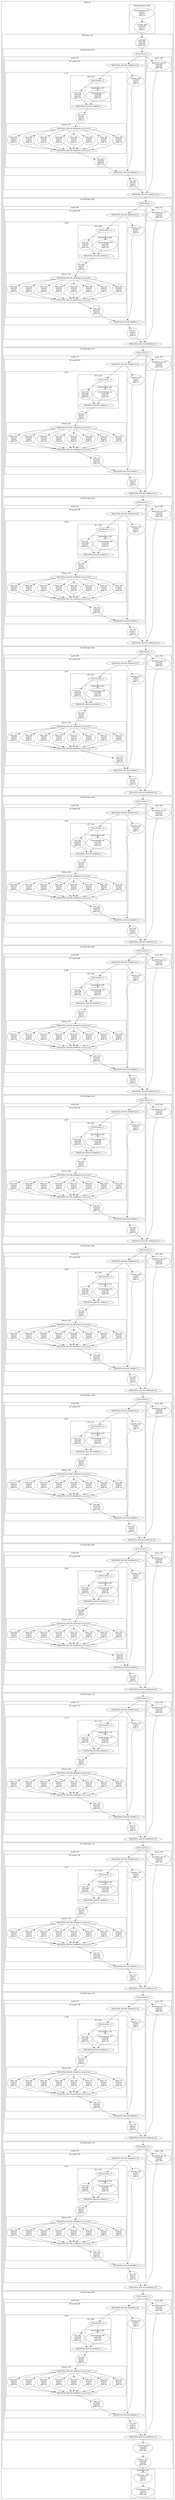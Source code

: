 digraph streamit {
subgraph cluster_node1 {
 label="DES_25";
subgraph cluster_node2 {
 label="PlainTextSource_466";
node3 [ label="RandomSource_467\npush=1\npop=0\npeek =0" ]
node4 [ label="IntoBits_468\npush=32\npop=1\npeek =1" ]
node3 -> node4
}
subgraph cluster_node5 {
 label="DEScoder_321";
node6 [ label="doIP_469\npush=64\npop=64\npeek =64" ]
subgraph cluster_node7 {
 label="SP_DEScoder_470";
node8 [ label="DUPLICATE(1,1)" ]
node9 [ label="WEIGHTED_ROUND_ROBIN(32,32)" ]
subgraph cluster_node10 {
 label="nextR_471";
subgraph cluster_node11 {
 label="SP_nextR_472";
node12 [ label="WEIGHTED_ROUND_ROBIN(32,32)" ]
node13 [ label="WEIGHTED_ROUND_ROBIN(1,1)" ]
subgraph cluster_node14 {
 label="f_473";
subgraph cluster_node15 {
 label="SP_f_474";
node16 [ label="DUPLICATE(1,1)" ]
node17 [ label="WEIGHTED_ROUND_ROBIN(1,1)" ]
node18 [ label="doE_475\npush=48\npop=32\npeek =32" ]
node16 -> node18
node18 -> node17
subgraph cluster_node19 {
 label="KeySchedule_476";
node20 [ label="f_KeySchedule_477\npush=48\npop=32\npeek =32" ]
}
node16 -> node20
node20 -> node17
}
node21 [ label="Xor_478\npush=1\npop=2\npeek =2" ]
node17 -> node21
subgraph cluster_node22 {
 label="Sboxes_323";
node23 [ label="WEIGHTED_ROUND_ROBIN(6,6,6,6,6,6,6,6)" ]
node24 [ label="WEIGHTED_ROUND_ROBIN(4,4,4,4,4,4,4,4)" ]
node25 [ label="Sbox_479\npush=4\npop=6\npeek =6" ]
node23 -> node25
node25 -> node24
node26 [ label="Sbox_480\npush=4\npop=6\npeek =6" ]
node23 -> node26
node26 -> node24
node27 [ label="Sbox_481\npush=4\npop=6\npeek =6" ]
node23 -> node27
node27 -> node24
node28 [ label="Sbox_482\npush=4\npop=6\npeek =6" ]
node23 -> node28
node28 -> node24
node29 [ label="Sbox_483\npush=4\npop=6\npeek =6" ]
node23 -> node29
node29 -> node24
node30 [ label="Sbox_484\npush=4\npop=6\npeek =6" ]
node23 -> node30
node30 -> node24
node31 [ label="Sbox_485\npush=4\npop=6\npeek =6" ]
node23 -> node31
node31 -> node24
node32 [ label="Sbox_486\npush=4\npop=6\npeek =6" ]
node23 -> node32
node32 -> node24
}
node21 -> node23
node33 [ label="doP_487\npush=32\npop=32\npeek =32" ]
node24 -> node33
}
node12 -> node16
node33 -> node13
node34 [ label="Identity_488\npush=1\npop=1\npeek =1" ]
node12 -> node34
node34 -> node13
}
node35 [ label="Xor_489\npush=1\npop=2\npeek =2" ]
node13 -> node35
}
node8 -> node12
node35 -> node9
subgraph cluster_node36 {
 label="nextL_490";
node37 [ label="AnonFilter_a0_491\npush=32\npop=64\npeek =64" ]
}
node8 -> node37
node37 -> node9
}
node6 -> node8
subgraph cluster_node38 {
 label="SP_DEScoder_492";
node39 [ label="DUPLICATE(1,1)" ]
node40 [ label="WEIGHTED_ROUND_ROBIN(32,32)" ]
subgraph cluster_node41 {
 label="nextR_493";
subgraph cluster_node42 {
 label="SP_nextR_494";
node43 [ label="WEIGHTED_ROUND_ROBIN(32,32)" ]
node44 [ label="WEIGHTED_ROUND_ROBIN(1,1)" ]
subgraph cluster_node45 {
 label="f_495";
subgraph cluster_node46 {
 label="SP_f_496";
node47 [ label="DUPLICATE(1,1)" ]
node48 [ label="WEIGHTED_ROUND_ROBIN(1,1)" ]
node49 [ label="doE_497\npush=48\npop=32\npeek =32" ]
node47 -> node49
node49 -> node48
subgraph cluster_node50 {
 label="KeySchedule_498";
node51 [ label="f_KeySchedule_499\npush=48\npop=32\npeek =32" ]
}
node47 -> node51
node51 -> node48
}
node52 [ label="Xor_500\npush=1\npop=2\npeek =2" ]
node48 -> node52
subgraph cluster_node53 {
 label="Sboxes_332";
node54 [ label="WEIGHTED_ROUND_ROBIN(6,6,6,6,6,6,6,6)" ]
node55 [ label="WEIGHTED_ROUND_ROBIN(4,4,4,4,4,4,4,4)" ]
node56 [ label="Sbox_501\npush=4\npop=6\npeek =6" ]
node54 -> node56
node56 -> node55
node57 [ label="Sbox_502\npush=4\npop=6\npeek =6" ]
node54 -> node57
node57 -> node55
node58 [ label="Sbox_503\npush=4\npop=6\npeek =6" ]
node54 -> node58
node58 -> node55
node59 [ label="Sbox_504\npush=4\npop=6\npeek =6" ]
node54 -> node59
node59 -> node55
node60 [ label="Sbox_505\npush=4\npop=6\npeek =6" ]
node54 -> node60
node60 -> node55
node61 [ label="Sbox_506\npush=4\npop=6\npeek =6" ]
node54 -> node61
node61 -> node55
node62 [ label="Sbox_507\npush=4\npop=6\npeek =6" ]
node54 -> node62
node62 -> node55
node63 [ label="Sbox_508\npush=4\npop=6\npeek =6" ]
node54 -> node63
node63 -> node55
}
node52 -> node54
node64 [ label="doP_509\npush=32\npop=32\npeek =32" ]
node55 -> node64
}
node43 -> node47
node64 -> node44
node65 [ label="Identity_510\npush=1\npop=1\npeek =1" ]
node43 -> node65
node65 -> node44
}
node66 [ label="Xor_511\npush=1\npop=2\npeek =2" ]
node44 -> node66
}
node39 -> node43
node66 -> node40
subgraph cluster_node67 {
 label="nextL_512";
node68 [ label="AnonFilter_a0_513\npush=32\npop=64\npeek =64" ]
}
node39 -> node68
node68 -> node40
}
node9 -> node39
subgraph cluster_node69 {
 label="SP_DEScoder_514";
node70 [ label="DUPLICATE(1,1)" ]
node71 [ label="WEIGHTED_ROUND_ROBIN(32,32)" ]
subgraph cluster_node72 {
 label="nextR_515";
subgraph cluster_node73 {
 label="SP_nextR_516";
node74 [ label="WEIGHTED_ROUND_ROBIN(32,32)" ]
node75 [ label="WEIGHTED_ROUND_ROBIN(1,1)" ]
subgraph cluster_node76 {
 label="f_517";
subgraph cluster_node77 {
 label="SP_f_518";
node78 [ label="DUPLICATE(1,1)" ]
node79 [ label="WEIGHTED_ROUND_ROBIN(1,1)" ]
node80 [ label="doE_519\npush=48\npop=32\npeek =32" ]
node78 -> node80
node80 -> node79
subgraph cluster_node81 {
 label="KeySchedule_520";
node82 [ label="f_KeySchedule_521\npush=48\npop=32\npeek =32" ]
}
node78 -> node82
node82 -> node79
}
node83 [ label="Xor_522\npush=1\npop=2\npeek =2" ]
node79 -> node83
subgraph cluster_node84 {
 label="Sboxes_341";
node85 [ label="WEIGHTED_ROUND_ROBIN(6,6,6,6,6,6,6,6)" ]
node86 [ label="WEIGHTED_ROUND_ROBIN(4,4,4,4,4,4,4,4)" ]
node87 [ label="Sbox_523\npush=4\npop=6\npeek =6" ]
node85 -> node87
node87 -> node86
node88 [ label="Sbox_524\npush=4\npop=6\npeek =6" ]
node85 -> node88
node88 -> node86
node89 [ label="Sbox_525\npush=4\npop=6\npeek =6" ]
node85 -> node89
node89 -> node86
node90 [ label="Sbox_526\npush=4\npop=6\npeek =6" ]
node85 -> node90
node90 -> node86
node91 [ label="Sbox_527\npush=4\npop=6\npeek =6" ]
node85 -> node91
node91 -> node86
node92 [ label="Sbox_528\npush=4\npop=6\npeek =6" ]
node85 -> node92
node92 -> node86
node93 [ label="Sbox_529\npush=4\npop=6\npeek =6" ]
node85 -> node93
node93 -> node86
node94 [ label="Sbox_530\npush=4\npop=6\npeek =6" ]
node85 -> node94
node94 -> node86
}
node83 -> node85
node95 [ label="doP_531\npush=32\npop=32\npeek =32" ]
node86 -> node95
}
node74 -> node78
node95 -> node75
node96 [ label="Identity_532\npush=1\npop=1\npeek =1" ]
node74 -> node96
node96 -> node75
}
node97 [ label="Xor_533\npush=1\npop=2\npeek =2" ]
node75 -> node97
}
node70 -> node74
node97 -> node71
subgraph cluster_node98 {
 label="nextL_534";
node99 [ label="AnonFilter_a0_535\npush=32\npop=64\npeek =64" ]
}
node70 -> node99
node99 -> node71
}
node40 -> node70
subgraph cluster_node100 {
 label="SP_DEScoder_536";
node101 [ label="DUPLICATE(1,1)" ]
node102 [ label="WEIGHTED_ROUND_ROBIN(32,32)" ]
subgraph cluster_node103 {
 label="nextR_537";
subgraph cluster_node104 {
 label="SP_nextR_538";
node105 [ label="WEIGHTED_ROUND_ROBIN(32,32)" ]
node106 [ label="WEIGHTED_ROUND_ROBIN(1,1)" ]
subgraph cluster_node107 {
 label="f_539";
subgraph cluster_node108 {
 label="SP_f_540";
node109 [ label="DUPLICATE(1,1)" ]
node110 [ label="WEIGHTED_ROUND_ROBIN(1,1)" ]
node111 [ label="doE_541\npush=48\npop=32\npeek =32" ]
node109 -> node111
node111 -> node110
subgraph cluster_node112 {
 label="KeySchedule_542";
node113 [ label="f_KeySchedule_543\npush=48\npop=32\npeek =32" ]
}
node109 -> node113
node113 -> node110
}
node114 [ label="Xor_544\npush=1\npop=2\npeek =2" ]
node110 -> node114
subgraph cluster_node115 {
 label="Sboxes_350";
node116 [ label="WEIGHTED_ROUND_ROBIN(6,6,6,6,6,6,6,6)" ]
node117 [ label="WEIGHTED_ROUND_ROBIN(4,4,4,4,4,4,4,4)" ]
node118 [ label="Sbox_545\npush=4\npop=6\npeek =6" ]
node116 -> node118
node118 -> node117
node119 [ label="Sbox_546\npush=4\npop=6\npeek =6" ]
node116 -> node119
node119 -> node117
node120 [ label="Sbox_547\npush=4\npop=6\npeek =6" ]
node116 -> node120
node120 -> node117
node121 [ label="Sbox_548\npush=4\npop=6\npeek =6" ]
node116 -> node121
node121 -> node117
node122 [ label="Sbox_549\npush=4\npop=6\npeek =6" ]
node116 -> node122
node122 -> node117
node123 [ label="Sbox_550\npush=4\npop=6\npeek =6" ]
node116 -> node123
node123 -> node117
node124 [ label="Sbox_551\npush=4\npop=6\npeek =6" ]
node116 -> node124
node124 -> node117
node125 [ label="Sbox_552\npush=4\npop=6\npeek =6" ]
node116 -> node125
node125 -> node117
}
node114 -> node116
node126 [ label="doP_553\npush=32\npop=32\npeek =32" ]
node117 -> node126
}
node105 -> node109
node126 -> node106
node127 [ label="Identity_554\npush=1\npop=1\npeek =1" ]
node105 -> node127
node127 -> node106
}
node128 [ label="Xor_555\npush=1\npop=2\npeek =2" ]
node106 -> node128
}
node101 -> node105
node128 -> node102
subgraph cluster_node129 {
 label="nextL_556";
node130 [ label="AnonFilter_a0_557\npush=32\npop=64\npeek =64" ]
}
node101 -> node130
node130 -> node102
}
node71 -> node101
subgraph cluster_node131 {
 label="SP_DEScoder_558";
node132 [ label="DUPLICATE(1,1)" ]
node133 [ label="WEIGHTED_ROUND_ROBIN(32,32)" ]
subgraph cluster_node134 {
 label="nextR_559";
subgraph cluster_node135 {
 label="SP_nextR_560";
node136 [ label="WEIGHTED_ROUND_ROBIN(32,32)" ]
node137 [ label="WEIGHTED_ROUND_ROBIN(1,1)" ]
subgraph cluster_node138 {
 label="f_561";
subgraph cluster_node139 {
 label="SP_f_562";
node140 [ label="DUPLICATE(1,1)" ]
node141 [ label="WEIGHTED_ROUND_ROBIN(1,1)" ]
node142 [ label="doE_563\npush=48\npop=32\npeek =32" ]
node140 -> node142
node142 -> node141
subgraph cluster_node143 {
 label="KeySchedule_564";
node144 [ label="f_KeySchedule_565\npush=48\npop=32\npeek =32" ]
}
node140 -> node144
node144 -> node141
}
node145 [ label="Xor_566\npush=1\npop=2\npeek =2" ]
node141 -> node145
subgraph cluster_node146 {
 label="Sboxes_359";
node147 [ label="WEIGHTED_ROUND_ROBIN(6,6,6,6,6,6,6,6)" ]
node148 [ label="WEIGHTED_ROUND_ROBIN(4,4,4,4,4,4,4,4)" ]
node149 [ label="Sbox_567\npush=4\npop=6\npeek =6" ]
node147 -> node149
node149 -> node148
node150 [ label="Sbox_568\npush=4\npop=6\npeek =6" ]
node147 -> node150
node150 -> node148
node151 [ label="Sbox_569\npush=4\npop=6\npeek =6" ]
node147 -> node151
node151 -> node148
node152 [ label="Sbox_570\npush=4\npop=6\npeek =6" ]
node147 -> node152
node152 -> node148
node153 [ label="Sbox_571\npush=4\npop=6\npeek =6" ]
node147 -> node153
node153 -> node148
node154 [ label="Sbox_572\npush=4\npop=6\npeek =6" ]
node147 -> node154
node154 -> node148
node155 [ label="Sbox_573\npush=4\npop=6\npeek =6" ]
node147 -> node155
node155 -> node148
node156 [ label="Sbox_574\npush=4\npop=6\npeek =6" ]
node147 -> node156
node156 -> node148
}
node145 -> node147
node157 [ label="doP_575\npush=32\npop=32\npeek =32" ]
node148 -> node157
}
node136 -> node140
node157 -> node137
node158 [ label="Identity_576\npush=1\npop=1\npeek =1" ]
node136 -> node158
node158 -> node137
}
node159 [ label="Xor_577\npush=1\npop=2\npeek =2" ]
node137 -> node159
}
node132 -> node136
node159 -> node133
subgraph cluster_node160 {
 label="nextL_578";
node161 [ label="AnonFilter_a0_579\npush=32\npop=64\npeek =64" ]
}
node132 -> node161
node161 -> node133
}
node102 -> node132
subgraph cluster_node162 {
 label="SP_DEScoder_580";
node163 [ label="DUPLICATE(1,1)" ]
node164 [ label="WEIGHTED_ROUND_ROBIN(32,32)" ]
subgraph cluster_node165 {
 label="nextR_581";
subgraph cluster_node166 {
 label="SP_nextR_582";
node167 [ label="WEIGHTED_ROUND_ROBIN(32,32)" ]
node168 [ label="WEIGHTED_ROUND_ROBIN(1,1)" ]
subgraph cluster_node169 {
 label="f_583";
subgraph cluster_node170 {
 label="SP_f_584";
node171 [ label="DUPLICATE(1,1)" ]
node172 [ label="WEIGHTED_ROUND_ROBIN(1,1)" ]
node173 [ label="doE_585\npush=48\npop=32\npeek =32" ]
node171 -> node173
node173 -> node172
subgraph cluster_node174 {
 label="KeySchedule_586";
node175 [ label="f_KeySchedule_587\npush=48\npop=32\npeek =32" ]
}
node171 -> node175
node175 -> node172
}
node176 [ label="Xor_588\npush=1\npop=2\npeek =2" ]
node172 -> node176
subgraph cluster_node177 {
 label="Sboxes_368";
node178 [ label="WEIGHTED_ROUND_ROBIN(6,6,6,6,6,6,6,6)" ]
node179 [ label="WEIGHTED_ROUND_ROBIN(4,4,4,4,4,4,4,4)" ]
node180 [ label="Sbox_589\npush=4\npop=6\npeek =6" ]
node178 -> node180
node180 -> node179
node181 [ label="Sbox_590\npush=4\npop=6\npeek =6" ]
node178 -> node181
node181 -> node179
node182 [ label="Sbox_591\npush=4\npop=6\npeek =6" ]
node178 -> node182
node182 -> node179
node183 [ label="Sbox_592\npush=4\npop=6\npeek =6" ]
node178 -> node183
node183 -> node179
node184 [ label="Sbox_593\npush=4\npop=6\npeek =6" ]
node178 -> node184
node184 -> node179
node185 [ label="Sbox_594\npush=4\npop=6\npeek =6" ]
node178 -> node185
node185 -> node179
node186 [ label="Sbox_595\npush=4\npop=6\npeek =6" ]
node178 -> node186
node186 -> node179
node187 [ label="Sbox_596\npush=4\npop=6\npeek =6" ]
node178 -> node187
node187 -> node179
}
node176 -> node178
node188 [ label="doP_597\npush=32\npop=32\npeek =32" ]
node179 -> node188
}
node167 -> node171
node188 -> node168
node189 [ label="Identity_598\npush=1\npop=1\npeek =1" ]
node167 -> node189
node189 -> node168
}
node190 [ label="Xor_599\npush=1\npop=2\npeek =2" ]
node168 -> node190
}
node163 -> node167
node190 -> node164
subgraph cluster_node191 {
 label="nextL_600";
node192 [ label="AnonFilter_a0_601\npush=32\npop=64\npeek =64" ]
}
node163 -> node192
node192 -> node164
}
node133 -> node163
subgraph cluster_node193 {
 label="SP_DEScoder_602";
node194 [ label="DUPLICATE(1,1)" ]
node195 [ label="WEIGHTED_ROUND_ROBIN(32,32)" ]
subgraph cluster_node196 {
 label="nextR_603";
subgraph cluster_node197 {
 label="SP_nextR_604";
node198 [ label="WEIGHTED_ROUND_ROBIN(32,32)" ]
node199 [ label="WEIGHTED_ROUND_ROBIN(1,1)" ]
subgraph cluster_node200 {
 label="f_605";
subgraph cluster_node201 {
 label="SP_f_606";
node202 [ label="DUPLICATE(1,1)" ]
node203 [ label="WEIGHTED_ROUND_ROBIN(1,1)" ]
node204 [ label="doE_607\npush=48\npop=32\npeek =32" ]
node202 -> node204
node204 -> node203
subgraph cluster_node205 {
 label="KeySchedule_608";
node206 [ label="f_KeySchedule_609\npush=48\npop=32\npeek =32" ]
}
node202 -> node206
node206 -> node203
}
node207 [ label="Xor_610\npush=1\npop=2\npeek =2" ]
node203 -> node207
subgraph cluster_node208 {
 label="Sboxes_377";
node209 [ label="WEIGHTED_ROUND_ROBIN(6,6,6,6,6,6,6,6)" ]
node210 [ label="WEIGHTED_ROUND_ROBIN(4,4,4,4,4,4,4,4)" ]
node211 [ label="Sbox_611\npush=4\npop=6\npeek =6" ]
node209 -> node211
node211 -> node210
node212 [ label="Sbox_612\npush=4\npop=6\npeek =6" ]
node209 -> node212
node212 -> node210
node213 [ label="Sbox_613\npush=4\npop=6\npeek =6" ]
node209 -> node213
node213 -> node210
node214 [ label="Sbox_614\npush=4\npop=6\npeek =6" ]
node209 -> node214
node214 -> node210
node215 [ label="Sbox_615\npush=4\npop=6\npeek =6" ]
node209 -> node215
node215 -> node210
node216 [ label="Sbox_616\npush=4\npop=6\npeek =6" ]
node209 -> node216
node216 -> node210
node217 [ label="Sbox_617\npush=4\npop=6\npeek =6" ]
node209 -> node217
node217 -> node210
node218 [ label="Sbox_618\npush=4\npop=6\npeek =6" ]
node209 -> node218
node218 -> node210
}
node207 -> node209
node219 [ label="doP_619\npush=32\npop=32\npeek =32" ]
node210 -> node219
}
node198 -> node202
node219 -> node199
node220 [ label="Identity_620\npush=1\npop=1\npeek =1" ]
node198 -> node220
node220 -> node199
}
node221 [ label="Xor_621\npush=1\npop=2\npeek =2" ]
node199 -> node221
}
node194 -> node198
node221 -> node195
subgraph cluster_node222 {
 label="nextL_622";
node223 [ label="AnonFilter_a0_623\npush=32\npop=64\npeek =64" ]
}
node194 -> node223
node223 -> node195
}
node164 -> node194
subgraph cluster_node224 {
 label="SP_DEScoder_624";
node225 [ label="DUPLICATE(1,1)" ]
node226 [ label="WEIGHTED_ROUND_ROBIN(32,32)" ]
subgraph cluster_node227 {
 label="nextR_625";
subgraph cluster_node228 {
 label="SP_nextR_626";
node229 [ label="WEIGHTED_ROUND_ROBIN(32,32)" ]
node230 [ label="WEIGHTED_ROUND_ROBIN(1,1)" ]
subgraph cluster_node231 {
 label="f_627";
subgraph cluster_node232 {
 label="SP_f_628";
node233 [ label="DUPLICATE(1,1)" ]
node234 [ label="WEIGHTED_ROUND_ROBIN(1,1)" ]
node235 [ label="doE_629\npush=48\npop=32\npeek =32" ]
node233 -> node235
node235 -> node234
subgraph cluster_node236 {
 label="KeySchedule_630";
node237 [ label="f_KeySchedule_631\npush=48\npop=32\npeek =32" ]
}
node233 -> node237
node237 -> node234
}
node238 [ label="Xor_632\npush=1\npop=2\npeek =2" ]
node234 -> node238
subgraph cluster_node239 {
 label="Sboxes_386";
node240 [ label="WEIGHTED_ROUND_ROBIN(6,6,6,6,6,6,6,6)" ]
node241 [ label="WEIGHTED_ROUND_ROBIN(4,4,4,4,4,4,4,4)" ]
node242 [ label="Sbox_633\npush=4\npop=6\npeek =6" ]
node240 -> node242
node242 -> node241
node243 [ label="Sbox_634\npush=4\npop=6\npeek =6" ]
node240 -> node243
node243 -> node241
node244 [ label="Sbox_635\npush=4\npop=6\npeek =6" ]
node240 -> node244
node244 -> node241
node245 [ label="Sbox_636\npush=4\npop=6\npeek =6" ]
node240 -> node245
node245 -> node241
node246 [ label="Sbox_637\npush=4\npop=6\npeek =6" ]
node240 -> node246
node246 -> node241
node247 [ label="Sbox_638\npush=4\npop=6\npeek =6" ]
node240 -> node247
node247 -> node241
node248 [ label="Sbox_639\npush=4\npop=6\npeek =6" ]
node240 -> node248
node248 -> node241
node249 [ label="Sbox_640\npush=4\npop=6\npeek =6" ]
node240 -> node249
node249 -> node241
}
node238 -> node240
node250 [ label="doP_641\npush=32\npop=32\npeek =32" ]
node241 -> node250
}
node229 -> node233
node250 -> node230
node251 [ label="Identity_642\npush=1\npop=1\npeek =1" ]
node229 -> node251
node251 -> node230
}
node252 [ label="Xor_643\npush=1\npop=2\npeek =2" ]
node230 -> node252
}
node225 -> node229
node252 -> node226
subgraph cluster_node253 {
 label="nextL_644";
node254 [ label="AnonFilter_a0_645\npush=32\npop=64\npeek =64" ]
}
node225 -> node254
node254 -> node226
}
node195 -> node225
subgraph cluster_node255 {
 label="SP_DEScoder_646";
node256 [ label="DUPLICATE(1,1)" ]
node257 [ label="WEIGHTED_ROUND_ROBIN(32,32)" ]
subgraph cluster_node258 {
 label="nextR_647";
subgraph cluster_node259 {
 label="SP_nextR_648";
node260 [ label="WEIGHTED_ROUND_ROBIN(32,32)" ]
node261 [ label="WEIGHTED_ROUND_ROBIN(1,1)" ]
subgraph cluster_node262 {
 label="f_649";
subgraph cluster_node263 {
 label="SP_f_650";
node264 [ label="DUPLICATE(1,1)" ]
node265 [ label="WEIGHTED_ROUND_ROBIN(1,1)" ]
node266 [ label="doE_651\npush=48\npop=32\npeek =32" ]
node264 -> node266
node266 -> node265
subgraph cluster_node267 {
 label="KeySchedule_652";
node268 [ label="f_KeySchedule_653\npush=48\npop=32\npeek =32" ]
}
node264 -> node268
node268 -> node265
}
node269 [ label="Xor_654\npush=1\npop=2\npeek =2" ]
node265 -> node269
subgraph cluster_node270 {
 label="Sboxes_395";
node271 [ label="WEIGHTED_ROUND_ROBIN(6,6,6,6,6,6,6,6)" ]
node272 [ label="WEIGHTED_ROUND_ROBIN(4,4,4,4,4,4,4,4)" ]
node273 [ label="Sbox_655\npush=4\npop=6\npeek =6" ]
node271 -> node273
node273 -> node272
node274 [ label="Sbox_656\npush=4\npop=6\npeek =6" ]
node271 -> node274
node274 -> node272
node275 [ label="Sbox_657\npush=4\npop=6\npeek =6" ]
node271 -> node275
node275 -> node272
node276 [ label="Sbox_658\npush=4\npop=6\npeek =6" ]
node271 -> node276
node276 -> node272
node277 [ label="Sbox_659\npush=4\npop=6\npeek =6" ]
node271 -> node277
node277 -> node272
node278 [ label="Sbox_660\npush=4\npop=6\npeek =6" ]
node271 -> node278
node278 -> node272
node279 [ label="Sbox_661\npush=4\npop=6\npeek =6" ]
node271 -> node279
node279 -> node272
node280 [ label="Sbox_662\npush=4\npop=6\npeek =6" ]
node271 -> node280
node280 -> node272
}
node269 -> node271
node281 [ label="doP_663\npush=32\npop=32\npeek =32" ]
node272 -> node281
}
node260 -> node264
node281 -> node261
node282 [ label="Identity_664\npush=1\npop=1\npeek =1" ]
node260 -> node282
node282 -> node261
}
node283 [ label="Xor_665\npush=1\npop=2\npeek =2" ]
node261 -> node283
}
node256 -> node260
node283 -> node257
subgraph cluster_node284 {
 label="nextL_666";
node285 [ label="AnonFilter_a0_667\npush=32\npop=64\npeek =64" ]
}
node256 -> node285
node285 -> node257
}
node226 -> node256
subgraph cluster_node286 {
 label="SP_DEScoder_668";
node287 [ label="DUPLICATE(1,1)" ]
node288 [ label="WEIGHTED_ROUND_ROBIN(32,32)" ]
subgraph cluster_node289 {
 label="nextR_669";
subgraph cluster_node290 {
 label="SP_nextR_670";
node291 [ label="WEIGHTED_ROUND_ROBIN(32,32)" ]
node292 [ label="WEIGHTED_ROUND_ROBIN(1,1)" ]
subgraph cluster_node293 {
 label="f_671";
subgraph cluster_node294 {
 label="SP_f_672";
node295 [ label="DUPLICATE(1,1)" ]
node296 [ label="WEIGHTED_ROUND_ROBIN(1,1)" ]
node297 [ label="doE_673\npush=48\npop=32\npeek =32" ]
node295 -> node297
node297 -> node296
subgraph cluster_node298 {
 label="KeySchedule_674";
node299 [ label="f_KeySchedule_675\npush=48\npop=32\npeek =32" ]
}
node295 -> node299
node299 -> node296
}
node300 [ label="Xor_676\npush=1\npop=2\npeek =2" ]
node296 -> node300
subgraph cluster_node301 {
 label="Sboxes_404";
node302 [ label="WEIGHTED_ROUND_ROBIN(6,6,6,6,6,6,6,6)" ]
node303 [ label="WEIGHTED_ROUND_ROBIN(4,4,4,4,4,4,4,4)" ]
node304 [ label="Sbox_677\npush=4\npop=6\npeek =6" ]
node302 -> node304
node304 -> node303
node305 [ label="Sbox_678\npush=4\npop=6\npeek =6" ]
node302 -> node305
node305 -> node303
node306 [ label="Sbox_679\npush=4\npop=6\npeek =6" ]
node302 -> node306
node306 -> node303
node307 [ label="Sbox_680\npush=4\npop=6\npeek =6" ]
node302 -> node307
node307 -> node303
node308 [ label="Sbox_681\npush=4\npop=6\npeek =6" ]
node302 -> node308
node308 -> node303
node309 [ label="Sbox_682\npush=4\npop=6\npeek =6" ]
node302 -> node309
node309 -> node303
node310 [ label="Sbox_683\npush=4\npop=6\npeek =6" ]
node302 -> node310
node310 -> node303
node311 [ label="Sbox_684\npush=4\npop=6\npeek =6" ]
node302 -> node311
node311 -> node303
}
node300 -> node302
node312 [ label="doP_685\npush=32\npop=32\npeek =32" ]
node303 -> node312
}
node291 -> node295
node312 -> node292
node313 [ label="Identity_686\npush=1\npop=1\npeek =1" ]
node291 -> node313
node313 -> node292
}
node314 [ label="Xor_687\npush=1\npop=2\npeek =2" ]
node292 -> node314
}
node287 -> node291
node314 -> node288
subgraph cluster_node315 {
 label="nextL_688";
node316 [ label="AnonFilter_a0_689\npush=32\npop=64\npeek =64" ]
}
node287 -> node316
node316 -> node288
}
node257 -> node287
subgraph cluster_node317 {
 label="SP_DEScoder_690";
node318 [ label="DUPLICATE(1,1)" ]
node319 [ label="WEIGHTED_ROUND_ROBIN(32,32)" ]
subgraph cluster_node320 {
 label="nextR_691";
subgraph cluster_node321 {
 label="SP_nextR_692";
node322 [ label="WEIGHTED_ROUND_ROBIN(32,32)" ]
node323 [ label="WEIGHTED_ROUND_ROBIN(1,1)" ]
subgraph cluster_node324 {
 label="f_693";
subgraph cluster_node325 {
 label="SP_f_694";
node326 [ label="DUPLICATE(1,1)" ]
node327 [ label="WEIGHTED_ROUND_ROBIN(1,1)" ]
node328 [ label="doE_695\npush=48\npop=32\npeek =32" ]
node326 -> node328
node328 -> node327
subgraph cluster_node329 {
 label="KeySchedule_696";
node330 [ label="f_KeySchedule_697\npush=48\npop=32\npeek =32" ]
}
node326 -> node330
node330 -> node327
}
node331 [ label="Xor_698\npush=1\npop=2\npeek =2" ]
node327 -> node331
subgraph cluster_node332 {
 label="Sboxes_413";
node333 [ label="WEIGHTED_ROUND_ROBIN(6,6,6,6,6,6,6,6)" ]
node334 [ label="WEIGHTED_ROUND_ROBIN(4,4,4,4,4,4,4,4)" ]
node335 [ label="Sbox_699\npush=4\npop=6\npeek =6" ]
node333 -> node335
node335 -> node334
node336 [ label="Sbox_700\npush=4\npop=6\npeek =6" ]
node333 -> node336
node336 -> node334
node337 [ label="Sbox_701\npush=4\npop=6\npeek =6" ]
node333 -> node337
node337 -> node334
node338 [ label="Sbox_702\npush=4\npop=6\npeek =6" ]
node333 -> node338
node338 -> node334
node339 [ label="Sbox_703\npush=4\npop=6\npeek =6" ]
node333 -> node339
node339 -> node334
node340 [ label="Sbox_704\npush=4\npop=6\npeek =6" ]
node333 -> node340
node340 -> node334
node341 [ label="Sbox_705\npush=4\npop=6\npeek =6" ]
node333 -> node341
node341 -> node334
node342 [ label="Sbox_706\npush=4\npop=6\npeek =6" ]
node333 -> node342
node342 -> node334
}
node331 -> node333
node343 [ label="doP_707\npush=32\npop=32\npeek =32" ]
node334 -> node343
}
node322 -> node326
node343 -> node323
node344 [ label="Identity_708\npush=1\npop=1\npeek =1" ]
node322 -> node344
node344 -> node323
}
node345 [ label="Xor_709\npush=1\npop=2\npeek =2" ]
node323 -> node345
}
node318 -> node322
node345 -> node319
subgraph cluster_node346 {
 label="nextL_710";
node347 [ label="AnonFilter_a0_711\npush=32\npop=64\npeek =64" ]
}
node318 -> node347
node347 -> node319
}
node288 -> node318
subgraph cluster_node348 {
 label="SP_DEScoder_712";
node349 [ label="DUPLICATE(1,1)" ]
node350 [ label="WEIGHTED_ROUND_ROBIN(32,32)" ]
subgraph cluster_node351 {
 label="nextR_713";
subgraph cluster_node352 {
 label="SP_nextR_714";
node353 [ label="WEIGHTED_ROUND_ROBIN(32,32)" ]
node354 [ label="WEIGHTED_ROUND_ROBIN(1,1)" ]
subgraph cluster_node355 {
 label="f_715";
subgraph cluster_node356 {
 label="SP_f_716";
node357 [ label="DUPLICATE(1,1)" ]
node358 [ label="WEIGHTED_ROUND_ROBIN(1,1)" ]
node359 [ label="doE_717\npush=48\npop=32\npeek =32" ]
node357 -> node359
node359 -> node358
subgraph cluster_node360 {
 label="KeySchedule_718";
node361 [ label="f_KeySchedule_719\npush=48\npop=32\npeek =32" ]
}
node357 -> node361
node361 -> node358
}
node362 [ label="Xor_720\npush=1\npop=2\npeek =2" ]
node358 -> node362
subgraph cluster_node363 {
 label="Sboxes_422";
node364 [ label="WEIGHTED_ROUND_ROBIN(6,6,6,6,6,6,6,6)" ]
node365 [ label="WEIGHTED_ROUND_ROBIN(4,4,4,4,4,4,4,4)" ]
node366 [ label="Sbox_721\npush=4\npop=6\npeek =6" ]
node364 -> node366
node366 -> node365
node367 [ label="Sbox_722\npush=4\npop=6\npeek =6" ]
node364 -> node367
node367 -> node365
node368 [ label="Sbox_723\npush=4\npop=6\npeek =6" ]
node364 -> node368
node368 -> node365
node369 [ label="Sbox_724\npush=4\npop=6\npeek =6" ]
node364 -> node369
node369 -> node365
node370 [ label="Sbox_725\npush=4\npop=6\npeek =6" ]
node364 -> node370
node370 -> node365
node371 [ label="Sbox_726\npush=4\npop=6\npeek =6" ]
node364 -> node371
node371 -> node365
node372 [ label="Sbox_727\npush=4\npop=6\npeek =6" ]
node364 -> node372
node372 -> node365
node373 [ label="Sbox_728\npush=4\npop=6\npeek =6" ]
node364 -> node373
node373 -> node365
}
node362 -> node364
node374 [ label="doP_729\npush=32\npop=32\npeek =32" ]
node365 -> node374
}
node353 -> node357
node374 -> node354
node375 [ label="Identity_730\npush=1\npop=1\npeek =1" ]
node353 -> node375
node375 -> node354
}
node376 [ label="Xor_731\npush=1\npop=2\npeek =2" ]
node354 -> node376
}
node349 -> node353
node376 -> node350
subgraph cluster_node377 {
 label="nextL_732";
node378 [ label="AnonFilter_a0_733\npush=32\npop=64\npeek =64" ]
}
node349 -> node378
node378 -> node350
}
node319 -> node349
subgraph cluster_node379 {
 label="SP_DEScoder_734";
node380 [ label="DUPLICATE(1,1)" ]
node381 [ label="WEIGHTED_ROUND_ROBIN(32,32)" ]
subgraph cluster_node382 {
 label="nextR_735";
subgraph cluster_node383 {
 label="SP_nextR_736";
node384 [ label="WEIGHTED_ROUND_ROBIN(32,32)" ]
node385 [ label="WEIGHTED_ROUND_ROBIN(1,1)" ]
subgraph cluster_node386 {
 label="f_737";
subgraph cluster_node387 {
 label="SP_f_738";
node388 [ label="DUPLICATE(1,1)" ]
node389 [ label="WEIGHTED_ROUND_ROBIN(1,1)" ]
node390 [ label="doE_739\npush=48\npop=32\npeek =32" ]
node388 -> node390
node390 -> node389
subgraph cluster_node391 {
 label="KeySchedule_740";
node392 [ label="f_KeySchedule_741\npush=48\npop=32\npeek =32" ]
}
node388 -> node392
node392 -> node389
}
node393 [ label="Xor_742\npush=1\npop=2\npeek =2" ]
node389 -> node393
subgraph cluster_node394 {
 label="Sboxes_431";
node395 [ label="WEIGHTED_ROUND_ROBIN(6,6,6,6,6,6,6,6)" ]
node396 [ label="WEIGHTED_ROUND_ROBIN(4,4,4,4,4,4,4,4)" ]
node397 [ label="Sbox_743\npush=4\npop=6\npeek =6" ]
node395 -> node397
node397 -> node396
node398 [ label="Sbox_744\npush=4\npop=6\npeek =6" ]
node395 -> node398
node398 -> node396
node399 [ label="Sbox_745\npush=4\npop=6\npeek =6" ]
node395 -> node399
node399 -> node396
node400 [ label="Sbox_746\npush=4\npop=6\npeek =6" ]
node395 -> node400
node400 -> node396
node401 [ label="Sbox_747\npush=4\npop=6\npeek =6" ]
node395 -> node401
node401 -> node396
node402 [ label="Sbox_748\npush=4\npop=6\npeek =6" ]
node395 -> node402
node402 -> node396
node403 [ label="Sbox_749\npush=4\npop=6\npeek =6" ]
node395 -> node403
node403 -> node396
node404 [ label="Sbox_750\npush=4\npop=6\npeek =6" ]
node395 -> node404
node404 -> node396
}
node393 -> node395
node405 [ label="doP_751\npush=32\npop=32\npeek =32" ]
node396 -> node405
}
node384 -> node388
node405 -> node385
node406 [ label="Identity_752\npush=1\npop=1\npeek =1" ]
node384 -> node406
node406 -> node385
}
node407 [ label="Xor_753\npush=1\npop=2\npeek =2" ]
node385 -> node407
}
node380 -> node384
node407 -> node381
subgraph cluster_node408 {
 label="nextL_754";
node409 [ label="AnonFilter_a0_755\npush=32\npop=64\npeek =64" ]
}
node380 -> node409
node409 -> node381
}
node350 -> node380
subgraph cluster_node410 {
 label="SP_DEScoder_756";
node411 [ label="DUPLICATE(1,1)" ]
node412 [ label="WEIGHTED_ROUND_ROBIN(32,32)" ]
subgraph cluster_node413 {
 label="nextR_757";
subgraph cluster_node414 {
 label="SP_nextR_758";
node415 [ label="WEIGHTED_ROUND_ROBIN(32,32)" ]
node416 [ label="WEIGHTED_ROUND_ROBIN(1,1)" ]
subgraph cluster_node417 {
 label="f_759";
subgraph cluster_node418 {
 label="SP_f_760";
node419 [ label="DUPLICATE(1,1)" ]
node420 [ label="WEIGHTED_ROUND_ROBIN(1,1)" ]
node421 [ label="doE_761\npush=48\npop=32\npeek =32" ]
node419 -> node421
node421 -> node420
subgraph cluster_node422 {
 label="KeySchedule_762";
node423 [ label="f_KeySchedule_763\npush=48\npop=32\npeek =32" ]
}
node419 -> node423
node423 -> node420
}
node424 [ label="Xor_764\npush=1\npop=2\npeek =2" ]
node420 -> node424
subgraph cluster_node425 {
 label="Sboxes_440";
node426 [ label="WEIGHTED_ROUND_ROBIN(6,6,6,6,6,6,6,6)" ]
node427 [ label="WEIGHTED_ROUND_ROBIN(4,4,4,4,4,4,4,4)" ]
node428 [ label="Sbox_765\npush=4\npop=6\npeek =6" ]
node426 -> node428
node428 -> node427
node429 [ label="Sbox_766\npush=4\npop=6\npeek =6" ]
node426 -> node429
node429 -> node427
node430 [ label="Sbox_767\npush=4\npop=6\npeek =6" ]
node426 -> node430
node430 -> node427
node431 [ label="Sbox_768\npush=4\npop=6\npeek =6" ]
node426 -> node431
node431 -> node427
node432 [ label="Sbox_769\npush=4\npop=6\npeek =6" ]
node426 -> node432
node432 -> node427
node433 [ label="Sbox_770\npush=4\npop=6\npeek =6" ]
node426 -> node433
node433 -> node427
node434 [ label="Sbox_771\npush=4\npop=6\npeek =6" ]
node426 -> node434
node434 -> node427
node435 [ label="Sbox_772\npush=4\npop=6\npeek =6" ]
node426 -> node435
node435 -> node427
}
node424 -> node426
node436 [ label="doP_773\npush=32\npop=32\npeek =32" ]
node427 -> node436
}
node415 -> node419
node436 -> node416
node437 [ label="Identity_774\npush=1\npop=1\npeek =1" ]
node415 -> node437
node437 -> node416
}
node438 [ label="Xor_775\npush=1\npop=2\npeek =2" ]
node416 -> node438
}
node411 -> node415
node438 -> node412
subgraph cluster_node439 {
 label="nextL_776";
node440 [ label="AnonFilter_a0_777\npush=32\npop=64\npeek =64" ]
}
node411 -> node440
node440 -> node412
}
node381 -> node411
subgraph cluster_node441 {
 label="SP_DEScoder_778";
node442 [ label="DUPLICATE(1,1)" ]
node443 [ label="WEIGHTED_ROUND_ROBIN(32,32)" ]
subgraph cluster_node444 {
 label="nextR_779";
subgraph cluster_node445 {
 label="SP_nextR_780";
node446 [ label="WEIGHTED_ROUND_ROBIN(32,32)" ]
node447 [ label="WEIGHTED_ROUND_ROBIN(1,1)" ]
subgraph cluster_node448 {
 label="f_781";
subgraph cluster_node449 {
 label="SP_f_782";
node450 [ label="DUPLICATE(1,1)" ]
node451 [ label="WEIGHTED_ROUND_ROBIN(1,1)" ]
node452 [ label="doE_783\npush=48\npop=32\npeek =32" ]
node450 -> node452
node452 -> node451
subgraph cluster_node453 {
 label="KeySchedule_784";
node454 [ label="f_KeySchedule_785\npush=48\npop=32\npeek =32" ]
}
node450 -> node454
node454 -> node451
}
node455 [ label="Xor_786\npush=1\npop=2\npeek =2" ]
node451 -> node455
subgraph cluster_node456 {
 label="Sboxes_449";
node457 [ label="WEIGHTED_ROUND_ROBIN(6,6,6,6,6,6,6,6)" ]
node458 [ label="WEIGHTED_ROUND_ROBIN(4,4,4,4,4,4,4,4)" ]
node459 [ label="Sbox_787\npush=4\npop=6\npeek =6" ]
node457 -> node459
node459 -> node458
node460 [ label="Sbox_788\npush=4\npop=6\npeek =6" ]
node457 -> node460
node460 -> node458
node461 [ label="Sbox_789\npush=4\npop=6\npeek =6" ]
node457 -> node461
node461 -> node458
node462 [ label="Sbox_790\npush=4\npop=6\npeek =6" ]
node457 -> node462
node462 -> node458
node463 [ label="Sbox_791\npush=4\npop=6\npeek =6" ]
node457 -> node463
node463 -> node458
node464 [ label="Sbox_792\npush=4\npop=6\npeek =6" ]
node457 -> node464
node464 -> node458
node465 [ label="Sbox_793\npush=4\npop=6\npeek =6" ]
node457 -> node465
node465 -> node458
node466 [ label="Sbox_794\npush=4\npop=6\npeek =6" ]
node457 -> node466
node466 -> node458
}
node455 -> node457
node467 [ label="doP_795\npush=32\npop=32\npeek =32" ]
node458 -> node467
}
node446 -> node450
node467 -> node447
node468 [ label="Identity_796\npush=1\npop=1\npeek =1" ]
node446 -> node468
node468 -> node447
}
node469 [ label="Xor_797\npush=1\npop=2\npeek =2" ]
node447 -> node469
}
node442 -> node446
node469 -> node443
subgraph cluster_node470 {
 label="nextL_798";
node471 [ label="AnonFilter_a0_799\npush=32\npop=64\npeek =64" ]
}
node442 -> node471
node471 -> node443
}
node412 -> node442
subgraph cluster_node472 {
 label="SP_DEScoder_800";
node473 [ label="DUPLICATE(1,1)" ]
node474 [ label="WEIGHTED_ROUND_ROBIN(32,32)" ]
subgraph cluster_node475 {
 label="nextR_801";
subgraph cluster_node476 {
 label="SP_nextR_802";
node477 [ label="WEIGHTED_ROUND_ROBIN(32,32)" ]
node478 [ label="WEIGHTED_ROUND_ROBIN(1,1)" ]
subgraph cluster_node479 {
 label="f_803";
subgraph cluster_node480 {
 label="SP_f_804";
node481 [ label="DUPLICATE(1,1)" ]
node482 [ label="WEIGHTED_ROUND_ROBIN(1,1)" ]
node483 [ label="doE_805\npush=48\npop=32\npeek =32" ]
node481 -> node483
node483 -> node482
subgraph cluster_node484 {
 label="KeySchedule_806";
node485 [ label="f_KeySchedule_807\npush=48\npop=32\npeek =32" ]
}
node481 -> node485
node485 -> node482
}
node486 [ label="Xor_808\npush=1\npop=2\npeek =2" ]
node482 -> node486
subgraph cluster_node487 {
 label="Sboxes_458";
node488 [ label="WEIGHTED_ROUND_ROBIN(6,6,6,6,6,6,6,6)" ]
node489 [ label="WEIGHTED_ROUND_ROBIN(4,4,4,4,4,4,4,4)" ]
node490 [ label="Sbox_809\npush=4\npop=6\npeek =6" ]
node488 -> node490
node490 -> node489
node491 [ label="Sbox_810\npush=4\npop=6\npeek =6" ]
node488 -> node491
node491 -> node489
node492 [ label="Sbox_811\npush=4\npop=6\npeek =6" ]
node488 -> node492
node492 -> node489
node493 [ label="Sbox_812\npush=4\npop=6\npeek =6" ]
node488 -> node493
node493 -> node489
node494 [ label="Sbox_813\npush=4\npop=6\npeek =6" ]
node488 -> node494
node494 -> node489
node495 [ label="Sbox_814\npush=4\npop=6\npeek =6" ]
node488 -> node495
node495 -> node489
node496 [ label="Sbox_815\npush=4\npop=6\npeek =6" ]
node488 -> node496
node496 -> node489
node497 [ label="Sbox_816\npush=4\npop=6\npeek =6" ]
node488 -> node497
node497 -> node489
}
node486 -> node488
node498 [ label="doP_817\npush=32\npop=32\npeek =32" ]
node489 -> node498
}
node477 -> node481
node498 -> node478
node499 [ label="Identity_818\npush=1\npop=1\npeek =1" ]
node477 -> node499
node499 -> node478
}
node500 [ label="Xor_819\npush=1\npop=2\npeek =2" ]
node478 -> node500
}
node473 -> node477
node500 -> node474
subgraph cluster_node501 {
 label="nextL_820";
node502 [ label="AnonFilter_a0_821\npush=32\npop=64\npeek =64" ]
}
node473 -> node502
node502 -> node474
}
node443 -> node473
node503 [ label="CrissCross_822\npush=64\npop=64\npeek =64" ]
node474 -> node503
node504 [ label="doIPm1_823\npush=64\npop=64\npeek =64" ]
node503 -> node504
}
node4 -> node6
subgraph cluster_node505 {
 label="HexPrinter_824";
node506 [ label="BitstoInts_825\npush=1\npop=4\npeek =4" ]
node507 [ label="F_HexPrinter_826\npush=0\npop=16\npeek =16" ]
node506 -> node507
}
node504 -> node506
}
}
